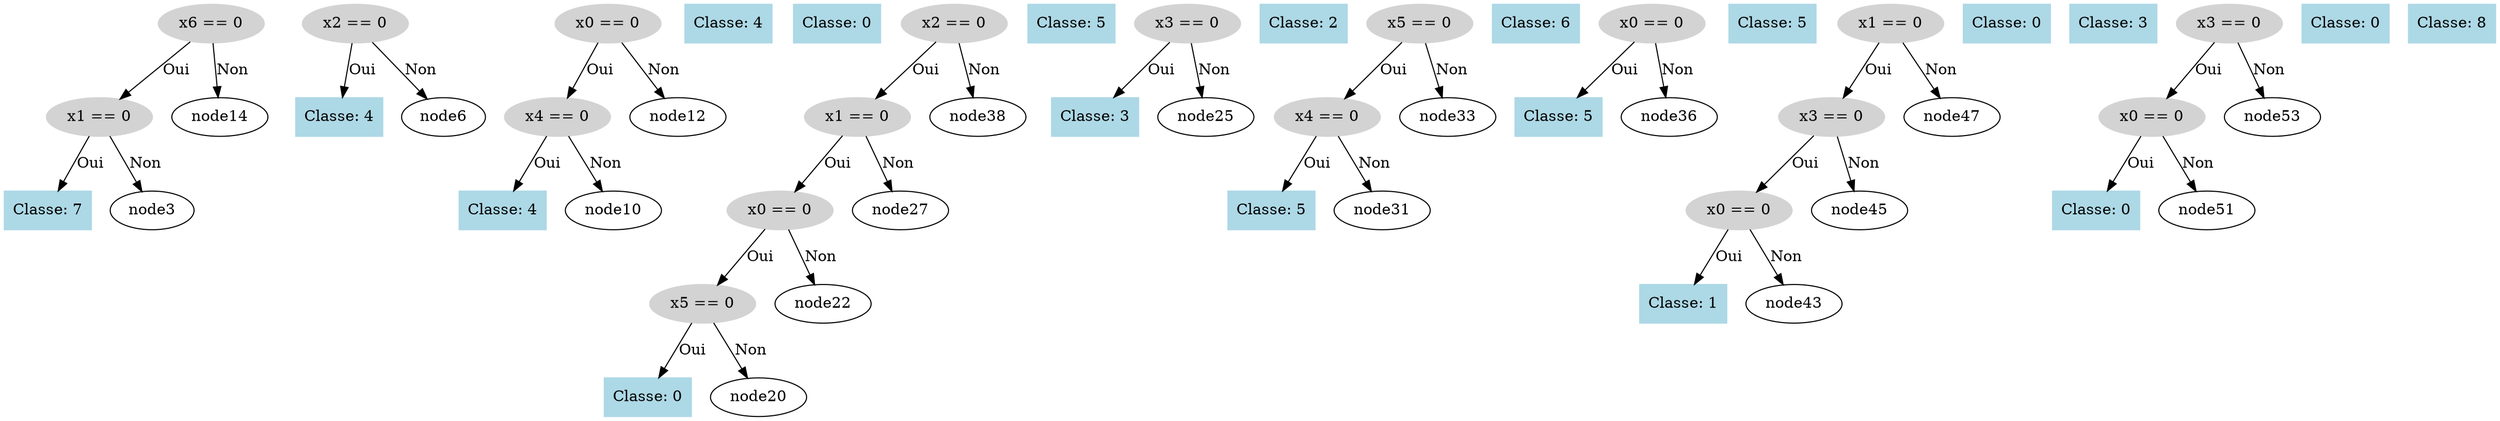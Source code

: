 digraph DecisionTree {
  node0 [label="x6 == 0", shape=ellipse, style=filled, color=lightgray];
  node0 -> node1 [label="Oui"];
  node1 [label="x1 == 0", shape=ellipse, style=filled, color=lightgray];
  node1 -> node2 [label="Oui"];
  node2 [label="Classe: 7", shape=box, style=filled, color=lightblue];
  node1 -> node3 [label="Non"];
  node4 [label="x2 == 0", shape=ellipse, style=filled, color=lightgray];
  node4 -> node5 [label="Oui"];
  node5 [label="Classe: 4", shape=box, style=filled, color=lightblue];
  node4 -> node6 [label="Non"];
  node7 [label="x0 == 0", shape=ellipse, style=filled, color=lightgray];
  node7 -> node8 [label="Oui"];
  node8 [label="x4 == 0", shape=ellipse, style=filled, color=lightgray];
  node8 -> node9 [label="Oui"];
  node9 [label="Classe: 4", shape=box, style=filled, color=lightblue];
  node8 -> node10 [label="Non"];
  node11 [label="Classe: 4", shape=box, style=filled, color=lightblue];
  node7 -> node12 [label="Non"];
  node13 [label="Classe: 0", shape=box, style=filled, color=lightblue];
  node0 -> node14 [label="Non"];
  node15 [label="x2 == 0", shape=ellipse, style=filled, color=lightgray];
  node15 -> node16 [label="Oui"];
  node16 [label="x1 == 0", shape=ellipse, style=filled, color=lightgray];
  node16 -> node17 [label="Oui"];
  node17 [label="x0 == 0", shape=ellipse, style=filled, color=lightgray];
  node17 -> node18 [label="Oui"];
  node18 [label="x5 == 0", shape=ellipse, style=filled, color=lightgray];
  node18 -> node19 [label="Oui"];
  node19 [label="Classe: 0", shape=box, style=filled, color=lightblue];
  node18 -> node20 [label="Non"];
  node21 [label="Classe: 5", shape=box, style=filled, color=lightblue];
  node17 -> node22 [label="Non"];
  node23 [label="x3 == 0", shape=ellipse, style=filled, color=lightgray];
  node23 -> node24 [label="Oui"];
  node24 [label="Classe: 3", shape=box, style=filled, color=lightblue];
  node23 -> node25 [label="Non"];
  node26 [label="Classe: 2", shape=box, style=filled, color=lightblue];
  node16 -> node27 [label="Non"];
  node28 [label="x5 == 0", shape=ellipse, style=filled, color=lightgray];
  node28 -> node29 [label="Oui"];
  node29 [label="x4 == 0", shape=ellipse, style=filled, color=lightgray];
  node29 -> node30 [label="Oui"];
  node30 [label="Classe: 5", shape=box, style=filled, color=lightblue];
  node29 -> node31 [label="Non"];
  node32 [label="Classe: 6", shape=box, style=filled, color=lightblue];
  node28 -> node33 [label="Non"];
  node34 [label="x0 == 0", shape=ellipse, style=filled, color=lightgray];
  node34 -> node35 [label="Oui"];
  node35 [label="Classe: 5", shape=box, style=filled, color=lightblue];
  node34 -> node36 [label="Non"];
  node37 [label="Classe: 5", shape=box, style=filled, color=lightblue];
  node15 -> node38 [label="Non"];
  node39 [label="x1 == 0", shape=ellipse, style=filled, color=lightgray];
  node39 -> node40 [label="Oui"];
  node40 [label="x3 == 0", shape=ellipse, style=filled, color=lightgray];
  node40 -> node41 [label="Oui"];
  node41 [label="x0 == 0", shape=ellipse, style=filled, color=lightgray];
  node41 -> node42 [label="Oui"];
  node42 [label="Classe: 1", shape=box, style=filled, color=lightblue];
  node41 -> node43 [label="Non"];
  node44 [label="Classe: 0", shape=box, style=filled, color=lightblue];
  node40 -> node45 [label="Non"];
  node46 [label="Classe: 3", shape=box, style=filled, color=lightblue];
  node39 -> node47 [label="Non"];
  node48 [label="x3 == 0", shape=ellipse, style=filled, color=lightgray];
  node48 -> node49 [label="Oui"];
  node49 [label="x0 == 0", shape=ellipse, style=filled, color=lightgray];
  node49 -> node50 [label="Oui"];
  node50 [label="Classe: 0", shape=box, style=filled, color=lightblue];
  node49 -> node51 [label="Non"];
  node52 [label="Classe: 0", shape=box, style=filled, color=lightblue];
  node48 -> node53 [label="Non"];
  node54 [label="Classe: 8", shape=box, style=filled, color=lightblue];
}
